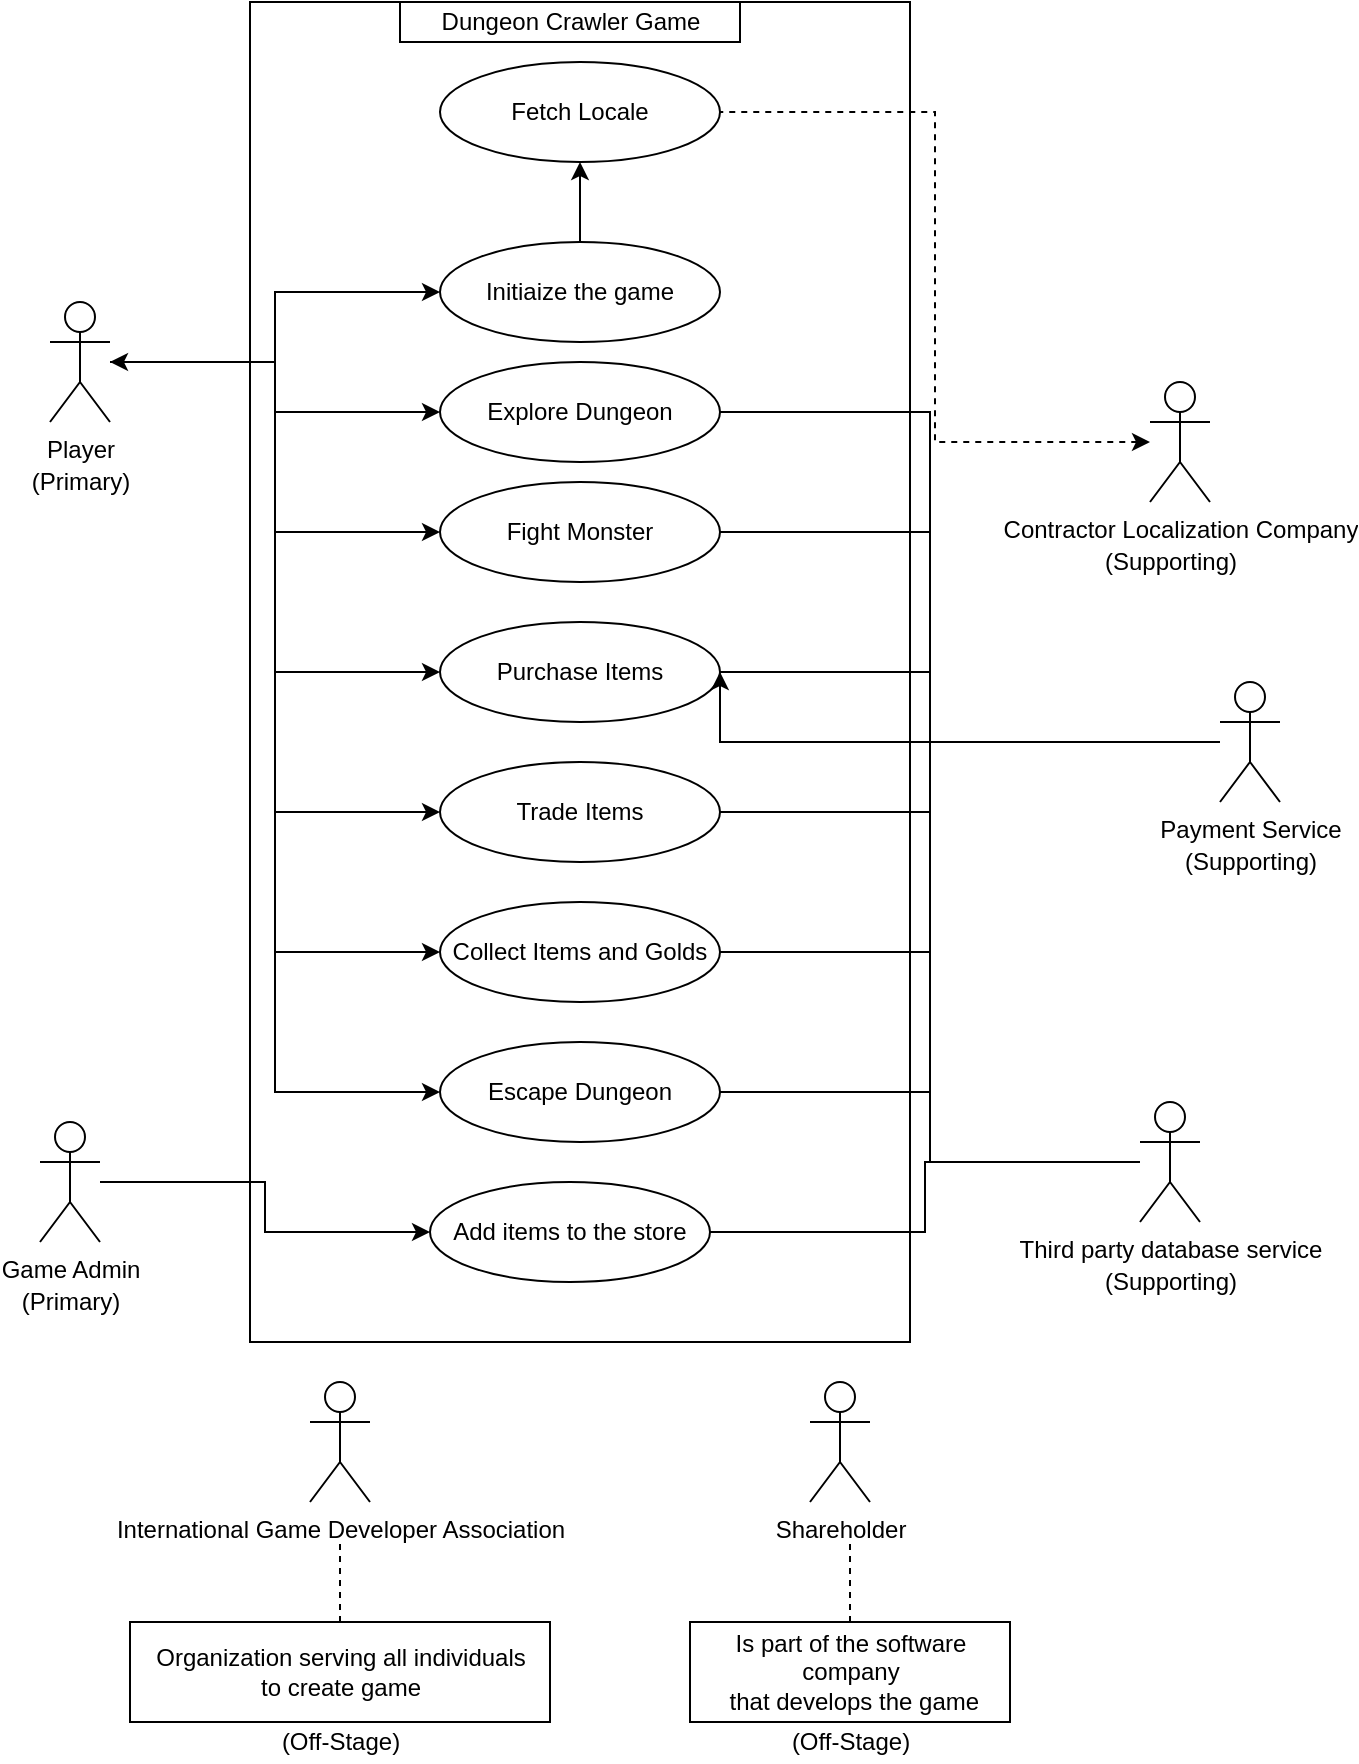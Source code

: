 <mxfile version="14.4.2" type="device" pages="2"><diagram id="QdhypsbnbNNATje5J3XZ" name="Page-1"><mxGraphModel dx="2077" dy="723" grid="1" gridSize="10" guides="1" tooltips="1" connect="1" arrows="1" fold="1" page="1" pageScale="1" pageWidth="850" pageHeight="1100" math="0" shadow="0"><root><mxCell id="0"/><mxCell id="1" parent="0"/><mxCell id="tY8YW_onBf2nTJWIHdET-1" value="" style="html=1;" vertex="1" parent="1"><mxGeometry x="220" y="110" width="330" height="670" as="geometry"/></mxCell><mxCell id="tY8YW_onBf2nTJWIHdET-34" style="edgeStyle=orthogonalEdgeStyle;rounded=0;orthogonalLoop=1;jettySize=auto;html=1;entryX=0;entryY=0.5;entryDx=0;entryDy=0;endArrow=classic;endFill=1;" edge="1" parent="1" source="tY8YW_onBf2nTJWIHdET-2" target="tY8YW_onBf2nTJWIHdET-19"><mxGeometry relative="1" as="geometry"/></mxCell><mxCell id="tY8YW_onBf2nTJWIHdET-37" style="edgeStyle=orthogonalEdgeStyle;rounded=0;orthogonalLoop=1;jettySize=auto;html=1;entryX=0;entryY=0.5;entryDx=0;entryDy=0;endArrow=classic;endFill=1;" edge="1" parent="1" source="tY8YW_onBf2nTJWIHdET-2" target="tY8YW_onBf2nTJWIHdET-20"><mxGeometry relative="1" as="geometry"/></mxCell><mxCell id="tY8YW_onBf2nTJWIHdET-38" style="edgeStyle=orthogonalEdgeStyle;rounded=0;orthogonalLoop=1;jettySize=auto;html=1;entryX=0;entryY=0.5;entryDx=0;entryDy=0;endArrow=classic;endFill=1;" edge="1" parent="1" source="tY8YW_onBf2nTJWIHdET-2" target="tY8YW_onBf2nTJWIHdET-22"><mxGeometry relative="1" as="geometry"/></mxCell><mxCell id="tY8YW_onBf2nTJWIHdET-39" style="edgeStyle=orthogonalEdgeStyle;rounded=0;orthogonalLoop=1;jettySize=auto;html=1;entryX=0;entryY=0.5;entryDx=0;entryDy=0;endArrow=classic;endFill=1;" edge="1" parent="1" source="tY8YW_onBf2nTJWIHdET-2" target="tY8YW_onBf2nTJWIHdET-33"><mxGeometry relative="1" as="geometry"/></mxCell><mxCell id="tY8YW_onBf2nTJWIHdET-40" style="edgeStyle=orthogonalEdgeStyle;rounded=0;orthogonalLoop=1;jettySize=auto;html=1;entryX=0;entryY=0.5;entryDx=0;entryDy=0;endArrow=classic;endFill=1;" edge="1" parent="1" source="tY8YW_onBf2nTJWIHdET-2" target="tY8YW_onBf2nTJWIHdET-21"><mxGeometry relative="1" as="geometry"/></mxCell><mxCell id="tY8YW_onBf2nTJWIHdET-42" style="edgeStyle=orthogonalEdgeStyle;rounded=0;orthogonalLoop=1;jettySize=auto;html=1;entryX=0;entryY=0.5;entryDx=0;entryDy=0;endArrow=classic;endFill=1;" edge="1" parent="1" source="tY8YW_onBf2nTJWIHdET-2" target="tY8YW_onBf2nTJWIHdET-31"><mxGeometry relative="1" as="geometry"/></mxCell><mxCell id="tY8YW_onBf2nTJWIHdET-50" style="edgeStyle=orthogonalEdgeStyle;rounded=0;orthogonalLoop=1;jettySize=auto;html=1;entryX=0;entryY=0.5;entryDx=0;entryDy=0;startArrow=classic;startFill=1;endArrow=classic;endFill=1;" edge="1" parent="1" source="tY8YW_onBf2nTJWIHdET-2" target="tY8YW_onBf2nTJWIHdET-49"><mxGeometry relative="1" as="geometry"/></mxCell><mxCell id="tY8YW_onBf2nTJWIHdET-2" value="Player" style="shape=umlActor;verticalLabelPosition=bottom;verticalAlign=top;html=1;" vertex="1" parent="1"><mxGeometry x="120" y="260" width="30" height="60" as="geometry"/></mxCell><mxCell id="tY8YW_onBf2nTJWIHdET-46" style="edgeStyle=orthogonalEdgeStyle;rounded=0;orthogonalLoop=1;jettySize=auto;html=1;entryX=1;entryY=0.5;entryDx=0;entryDy=0;endArrow=none;endFill=0;" edge="1" parent="1" source="tY8YW_onBf2nTJWIHdET-4" target="tY8YW_onBf2nTJWIHdET-32"><mxGeometry relative="1" as="geometry"/></mxCell><mxCell id="tY8YW_onBf2nTJWIHdET-56" style="edgeStyle=orthogonalEdgeStyle;rounded=0;orthogonalLoop=1;jettySize=auto;html=1;entryX=1;entryY=0.5;entryDx=0;entryDy=0;startArrow=none;startFill=0;endArrow=none;endFill=0;" edge="1" parent="1" source="tY8YW_onBf2nTJWIHdET-4" target="tY8YW_onBf2nTJWIHdET-31"><mxGeometry relative="1" as="geometry"/></mxCell><mxCell id="tY8YW_onBf2nTJWIHdET-57" style="edgeStyle=orthogonalEdgeStyle;rounded=0;orthogonalLoop=1;jettySize=auto;html=1;entryX=1;entryY=0.5;entryDx=0;entryDy=0;startArrow=none;startFill=0;endArrow=none;endFill=0;" edge="1" parent="1" source="tY8YW_onBf2nTJWIHdET-4" target="tY8YW_onBf2nTJWIHdET-21"><mxGeometry relative="1" as="geometry"/></mxCell><mxCell id="tY8YW_onBf2nTJWIHdET-58" style="edgeStyle=orthogonalEdgeStyle;rounded=0;orthogonalLoop=1;jettySize=auto;html=1;entryX=1;entryY=0.5;entryDx=0;entryDy=0;startArrow=none;startFill=0;endArrow=none;endFill=0;" edge="1" parent="1" source="tY8YW_onBf2nTJWIHdET-4" target="tY8YW_onBf2nTJWIHdET-33"><mxGeometry relative="1" as="geometry"/></mxCell><mxCell id="tY8YW_onBf2nTJWIHdET-59" style="edgeStyle=orthogonalEdgeStyle;rounded=0;orthogonalLoop=1;jettySize=auto;html=1;entryX=1;entryY=0.5;entryDx=0;entryDy=0;startArrow=none;startFill=0;endArrow=none;endFill=0;" edge="1" parent="1" source="tY8YW_onBf2nTJWIHdET-4" target="tY8YW_onBf2nTJWIHdET-22"><mxGeometry relative="1" as="geometry"/></mxCell><mxCell id="tY8YW_onBf2nTJWIHdET-60" style="edgeStyle=orthogonalEdgeStyle;rounded=0;orthogonalLoop=1;jettySize=auto;html=1;entryX=1;entryY=0.5;entryDx=0;entryDy=0;startArrow=none;startFill=0;endArrow=none;endFill=0;" edge="1" parent="1" source="tY8YW_onBf2nTJWIHdET-4" target="tY8YW_onBf2nTJWIHdET-20"><mxGeometry relative="1" as="geometry"/></mxCell><mxCell id="tY8YW_onBf2nTJWIHdET-61" style="edgeStyle=orthogonalEdgeStyle;rounded=0;orthogonalLoop=1;jettySize=auto;html=1;entryX=1;entryY=0.5;entryDx=0;entryDy=0;startArrow=none;startFill=0;endArrow=none;endFill=0;" edge="1" parent="1" source="tY8YW_onBf2nTJWIHdET-4" target="tY8YW_onBf2nTJWIHdET-19"><mxGeometry relative="1" as="geometry"/></mxCell><mxCell id="tY8YW_onBf2nTJWIHdET-4" value="Third party database service" style="shape=umlActor;verticalLabelPosition=bottom;verticalAlign=top;html=1;" vertex="1" parent="1"><mxGeometry x="665" y="660" width="30" height="60" as="geometry"/></mxCell><mxCell id="tY8YW_onBf2nTJWIHdET-48" style="edgeStyle=orthogonalEdgeStyle;rounded=0;orthogonalLoop=1;jettySize=auto;html=1;entryX=1;entryY=0.5;entryDx=0;entryDy=0;endArrow=none;endFill=0;startArrow=classic;startFill=1;dashed=1;" edge="1" parent="1" source="tY8YW_onBf2nTJWIHdET-7" target="tY8YW_onBf2nTJWIHdET-35"><mxGeometry relative="1" as="geometry"/></mxCell><mxCell id="tY8YW_onBf2nTJWIHdET-7" value="Contractor Localization Company" style="shape=umlActor;verticalLabelPosition=bottom;verticalAlign=top;html=1;" vertex="1" parent="1"><mxGeometry x="670" y="300" width="30" height="60" as="geometry"/></mxCell><mxCell id="tY8YW_onBf2nTJWIHdET-44" style="edgeStyle=orthogonalEdgeStyle;rounded=0;orthogonalLoop=1;jettySize=auto;html=1;entryX=0;entryY=0.5;entryDx=0;entryDy=0;endArrow=classic;endFill=1;" edge="1" parent="1" source="tY8YW_onBf2nTJWIHdET-8" target="tY8YW_onBf2nTJWIHdET-32"><mxGeometry relative="1" as="geometry"/></mxCell><mxCell id="tY8YW_onBf2nTJWIHdET-8" value="Game Admin" style="shape=umlActor;verticalLabelPosition=bottom;verticalAlign=top;html=1;" vertex="1" parent="1"><mxGeometry x="115" y="670" width="30" height="60" as="geometry"/></mxCell><mxCell id="tY8YW_onBf2nTJWIHdET-11" value="Shareholder" style="shape=umlActor;verticalLabelPosition=bottom;verticalAlign=top;html=1;" vertex="1" parent="1"><mxGeometry x="500" y="800" width="30" height="60" as="geometry"/></mxCell><mxCell id="tY8YW_onBf2nTJWIHdET-12" value="International Game Developer Association" style="shape=umlActor;verticalLabelPosition=bottom;verticalAlign=top;html=1;" vertex="1" parent="1"><mxGeometry x="250" y="800" width="30" height="60" as="geometry"/></mxCell><mxCell id="tY8YW_onBf2nTJWIHdET-16" style="edgeStyle=orthogonalEdgeStyle;rounded=0;orthogonalLoop=1;jettySize=auto;html=1;dashed=1;endArrow=none;endFill=0;" edge="1" parent="1" source="tY8YW_onBf2nTJWIHdET-13"><mxGeometry relative="1" as="geometry"><mxPoint x="265" y="880" as="targetPoint"/></mxGeometry></mxCell><mxCell id="tY8YW_onBf2nTJWIHdET-13" value="Organization serving all individuals &lt;br&gt;to create game" style="html=1;" vertex="1" parent="1"><mxGeometry x="160" y="920" width="210" height="50" as="geometry"/></mxCell><mxCell id="tY8YW_onBf2nTJWIHdET-17" style="edgeStyle=orthogonalEdgeStyle;rounded=0;orthogonalLoop=1;jettySize=auto;html=1;dashed=1;endArrow=none;endFill=0;" edge="1" parent="1" source="tY8YW_onBf2nTJWIHdET-14"><mxGeometry relative="1" as="geometry"><mxPoint x="520" y="880" as="targetPoint"/></mxGeometry></mxCell><mxCell id="tY8YW_onBf2nTJWIHdET-14" value="Is part of the software &lt;br&gt;company&lt;br&gt;&amp;nbsp;that develops the game" style="html=1;" vertex="1" parent="1"><mxGeometry x="440" y="920" width="160" height="50" as="geometry"/></mxCell><mxCell id="tY8YW_onBf2nTJWIHdET-19" value="Explore Dungeon" style="ellipse;whiteSpace=wrap;html=1;" vertex="1" parent="1"><mxGeometry x="315" y="290" width="140" height="50" as="geometry"/></mxCell><mxCell id="tY8YW_onBf2nTJWIHdET-20" value="Fight Monster" style="ellipse;whiteSpace=wrap;html=1;" vertex="1" parent="1"><mxGeometry x="315" y="350" width="140" height="50" as="geometry"/></mxCell><mxCell id="tY8YW_onBf2nTJWIHdET-21" value="Collect Items and Golds" style="ellipse;whiteSpace=wrap;html=1;" vertex="1" parent="1"><mxGeometry x="315" y="560" width="140" height="50" as="geometry"/></mxCell><mxCell id="tY8YW_onBf2nTJWIHdET-22" value="Purchase Items" style="ellipse;whiteSpace=wrap;html=1;" vertex="1" parent="1"><mxGeometry x="315" y="420" width="140" height="50" as="geometry"/></mxCell><mxCell id="tY8YW_onBf2nTJWIHdET-47" style="edgeStyle=orthogonalEdgeStyle;rounded=0;orthogonalLoop=1;jettySize=auto;html=1;entryX=1;entryY=0.5;entryDx=0;entryDy=0;endArrow=classic;endFill=1;" edge="1" parent="1" source="tY8YW_onBf2nTJWIHdET-23" target="tY8YW_onBf2nTJWIHdET-22"><mxGeometry relative="1" as="geometry"><Array as="points"><mxPoint x="455" y="480"/></Array></mxGeometry></mxCell><mxCell id="tY8YW_onBf2nTJWIHdET-23" value="Payment Service" style="shape=umlActor;verticalLabelPosition=bottom;verticalAlign=top;html=1;" vertex="1" parent="1"><mxGeometry x="705" y="450" width="30" height="60" as="geometry"/></mxCell><mxCell id="tY8YW_onBf2nTJWIHdET-24" value="(Primary)" style="text;html=1;align=center;verticalAlign=middle;resizable=0;points=[];autosize=1;" vertex="1" parent="1"><mxGeometry x="105" y="340" width="60" height="20" as="geometry"/></mxCell><mxCell id="tY8YW_onBf2nTJWIHdET-25" value="(Primary)" style="text;html=1;align=center;verticalAlign=middle;resizable=0;points=[];autosize=1;" vertex="1" parent="1"><mxGeometry x="100" y="750" width="60" height="20" as="geometry"/></mxCell><mxCell id="tY8YW_onBf2nTJWIHdET-26" value="(Supporting)" style="text;html=1;align=center;verticalAlign=middle;resizable=0;points=[];autosize=1;" vertex="1" parent="1"><mxGeometry x="680" y="530" width="80" height="20" as="geometry"/></mxCell><mxCell id="tY8YW_onBf2nTJWIHdET-27" value="(Supporting)" style="text;html=1;align=center;verticalAlign=middle;resizable=0;points=[];autosize=1;" vertex="1" parent="1"><mxGeometry x="640" y="380" width="80" height="20" as="geometry"/></mxCell><mxCell id="tY8YW_onBf2nTJWIHdET-28" value="(Supporting)" style="text;html=1;align=center;verticalAlign=middle;resizable=0;points=[];autosize=1;" vertex="1" parent="1"><mxGeometry x="640" y="740" width="80" height="20" as="geometry"/></mxCell><mxCell id="tY8YW_onBf2nTJWIHdET-29" value="(Off-Stage)" style="text;html=1;align=center;verticalAlign=middle;resizable=0;points=[];autosize=1;" vertex="1" parent="1"><mxGeometry x="230" y="970" width="70" height="20" as="geometry"/></mxCell><mxCell id="tY8YW_onBf2nTJWIHdET-30" value="(Off-Stage)" style="text;html=1;align=center;verticalAlign=middle;resizable=0;points=[];autosize=1;" vertex="1" parent="1"><mxGeometry x="485" y="970" width="70" height="20" as="geometry"/></mxCell><mxCell id="tY8YW_onBf2nTJWIHdET-31" value="Escape Dungeon" style="ellipse;whiteSpace=wrap;html=1;" vertex="1" parent="1"><mxGeometry x="315" y="630" width="140" height="50" as="geometry"/></mxCell><mxCell id="tY8YW_onBf2nTJWIHdET-32" value="Add items to the store" style="ellipse;whiteSpace=wrap;html=1;" vertex="1" parent="1"><mxGeometry x="310" y="700" width="140" height="50" as="geometry"/></mxCell><mxCell id="tY8YW_onBf2nTJWIHdET-33" value="Trade Items" style="ellipse;whiteSpace=wrap;html=1;" vertex="1" parent="1"><mxGeometry x="315" y="490" width="140" height="50" as="geometry"/></mxCell><mxCell id="tY8YW_onBf2nTJWIHdET-35" value="Fetch Locale" style="ellipse;whiteSpace=wrap;html=1;" vertex="1" parent="1"><mxGeometry x="315" y="140" width="140" height="50" as="geometry"/></mxCell><mxCell id="tY8YW_onBf2nTJWIHdET-53" style="edgeStyle=orthogonalEdgeStyle;rounded=0;orthogonalLoop=1;jettySize=auto;html=1;entryX=0.5;entryY=1;entryDx=0;entryDy=0;startArrow=none;startFill=0;endArrow=classic;endFill=1;" edge="1" parent="1" source="tY8YW_onBf2nTJWIHdET-49" target="tY8YW_onBf2nTJWIHdET-35"><mxGeometry relative="1" as="geometry"/></mxCell><mxCell id="tY8YW_onBf2nTJWIHdET-49" value="Initiaize the game" style="ellipse;whiteSpace=wrap;html=1;" vertex="1" parent="1"><mxGeometry x="315" y="230" width="140" height="50" as="geometry"/></mxCell><mxCell id="tY8YW_onBf2nTJWIHdET-63" value="Dungeon Crawler Game" style="html=1;" vertex="1" parent="1"><mxGeometry x="295" y="110" width="170" height="20" as="geometry"/></mxCell></root></mxGraphModel></diagram><diagram id="O1gTAj3FnKVSuDJv1Ks2" name="Page-2"><mxGraphModel dx="1246" dy="491" grid="1" gridSize="10" guides="1" tooltips="1" connect="1" arrows="1" fold="1" page="1" pageScale="1" pageWidth="850" pageHeight="1100" math="0" shadow="0"><root><mxCell id="x_X9hBbEnEBooOtxxBNN-0"/><mxCell id="x_X9hBbEnEBooOtxxBNN-1" parent="x_X9hBbEnEBooOtxxBNN-0"/></root></mxGraphModel></diagram></mxfile>